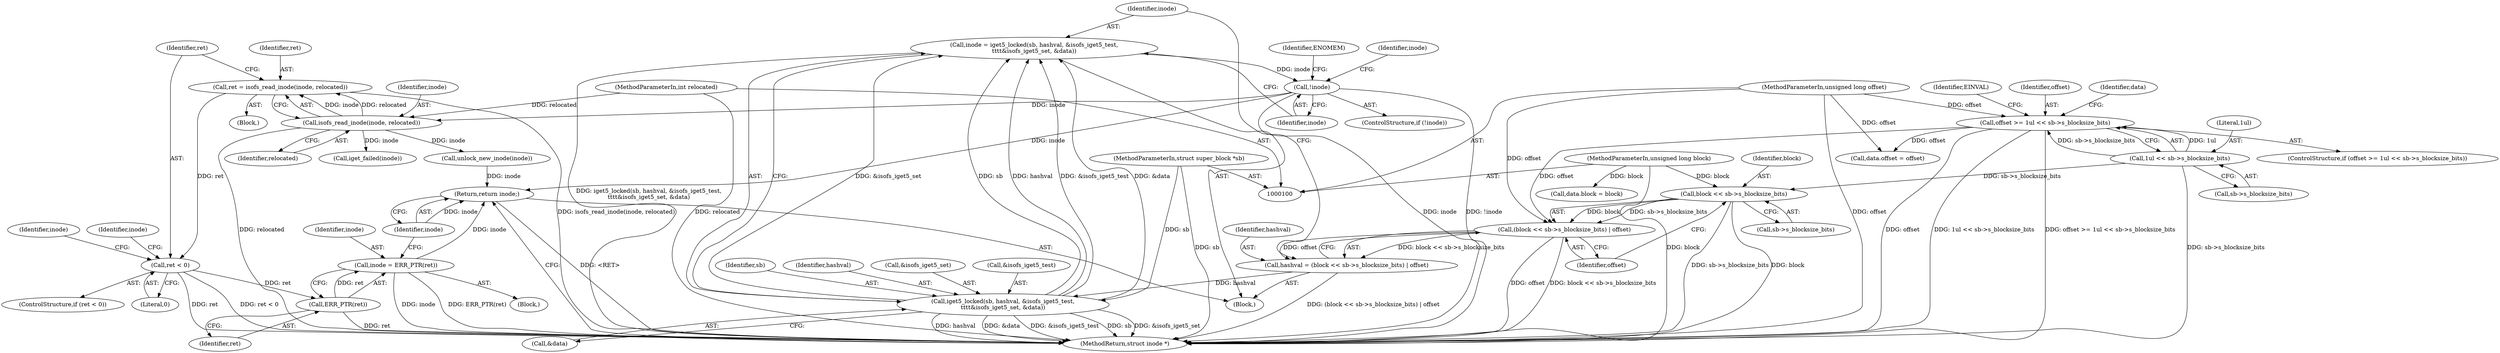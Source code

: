 digraph "0_linux_410dd3cf4c9b36f27ed4542ee18b1af5e68645a4@API" {
"1000166" [label="(Call,ret = isofs_read_inode(inode, relocated))"];
"1000168" [label="(Call,isofs_read_inode(inode, relocated))"];
"1000153" [label="(Call,!inode)"];
"1000141" [label="(Call,inode = iget5_locked(sb, hashval, &isofs_iget5_test,\n\t\t\t\t&isofs_iget5_set, &data))"];
"1000143" [label="(Call,iget5_locked(sb, hashval, &isofs_iget5_test,\n\t\t\t\t&isofs_iget5_set, &data))"];
"1000101" [label="(MethodParameterIn,struct super_block *sb)"];
"1000132" [label="(Call,hashval = (block << sb->s_blocksize_bits) | offset)"];
"1000134" [label="(Call,(block << sb->s_blocksize_bits) | offset)"];
"1000135" [label="(Call,block << sb->s_blocksize_bits)"];
"1000102" [label="(MethodParameterIn,unsigned long block)"];
"1000113" [label="(Call,1ul << sb->s_blocksize_bits)"];
"1000103" [label="(MethodParameterIn,unsigned long offset)"];
"1000111" [label="(Call,offset >= 1ul << sb->s_blocksize_bits)"];
"1000104" [label="(MethodParameterIn,int relocated)"];
"1000172" [label="(Call,ret < 0)"];
"1000180" [label="(Call,ERR_PTR(ret))"];
"1000178" [label="(Call,inode = ERR_PTR(ret))"];
"1000186" [label="(Return,return inode;)"];
"1000170" [label="(Identifier,relocated)"];
"1000165" [label="(Block,)"];
"1000104" [label="(MethodParameterIn,int relocated)"];
"1000153" [label="(Call,!inode)"];
"1000141" [label="(Call,inode = iget5_locked(sb, hashval, &isofs_iget5_test,\n\t\t\t\t&isofs_iget5_set, &data))"];
"1000137" [label="(Call,sb->s_blocksize_bits)"];
"1000180" [label="(Call,ERR_PTR(ret))"];
"1000175" [label="(Block,)"];
"1000173" [label="(Identifier,ret)"];
"1000176" [label="(Call,iget_failed(inode))"];
"1000177" [label="(Identifier,inode)"];
"1000122" [label="(Call,data.block = block)"];
"1000146" [label="(Call,&isofs_iget5_test)"];
"1000127" [label="(Call,data.offset = offset)"];
"1000150" [label="(Call,&data)"];
"1000144" [label="(Identifier,sb)"];
"1000136" [label="(Identifier,block)"];
"1000114" [label="(Literal,1ul)"];
"1000112" [label="(Identifier,offset)"];
"1000145" [label="(Identifier,hashval)"];
"1000179" [label="(Identifier,inode)"];
"1000158" [label="(Identifier,ENOMEM)"];
"1000152" [label="(ControlStructure,if (!inode))"];
"1000154" [label="(Identifier,inode)"];
"1000181" [label="(Identifier,ret)"];
"1000167" [label="(Identifier,ret)"];
"1000188" [label="(MethodReturn,struct inode *)"];
"1000174" [label="(Literal,0)"];
"1000103" [label="(MethodParameterIn,unsigned long offset)"];
"1000110" [label="(ControlStructure,if (offset >= 1ul << sb->s_blocksize_bits))"];
"1000187" [label="(Identifier,inode)"];
"1000124" [label="(Identifier,data)"];
"1000162" [label="(Identifier,inode)"];
"1000148" [label="(Call,&isofs_iget5_set)"];
"1000184" [label="(Call,unlock_new_inode(inode))"];
"1000113" [label="(Call,1ul << sb->s_blocksize_bits)"];
"1000178" [label="(Call,inode = ERR_PTR(ret))"];
"1000142" [label="(Identifier,inode)"];
"1000185" [label="(Identifier,inode)"];
"1000169" [label="(Identifier,inode)"];
"1000140" [label="(Identifier,offset)"];
"1000134" [label="(Call,(block << sb->s_blocksize_bits) | offset)"];
"1000121" [label="(Identifier,EINVAL)"];
"1000115" [label="(Call,sb->s_blocksize_bits)"];
"1000132" [label="(Call,hashval = (block << sb->s_blocksize_bits) | offset)"];
"1000143" [label="(Call,iget5_locked(sb, hashval, &isofs_iget5_test,\n\t\t\t\t&isofs_iget5_set, &data))"];
"1000133" [label="(Identifier,hashval)"];
"1000102" [label="(MethodParameterIn,unsigned long block)"];
"1000171" [label="(ControlStructure,if (ret < 0))"];
"1000186" [label="(Return,return inode;)"];
"1000101" [label="(MethodParameterIn,struct super_block *sb)"];
"1000168" [label="(Call,isofs_read_inode(inode, relocated))"];
"1000111" [label="(Call,offset >= 1ul << sb->s_blocksize_bits)"];
"1000166" [label="(Call,ret = isofs_read_inode(inode, relocated))"];
"1000172" [label="(Call,ret < 0)"];
"1000105" [label="(Block,)"];
"1000135" [label="(Call,block << sb->s_blocksize_bits)"];
"1000166" -> "1000165"  [label="AST: "];
"1000166" -> "1000168"  [label="CFG: "];
"1000167" -> "1000166"  [label="AST: "];
"1000168" -> "1000166"  [label="AST: "];
"1000173" -> "1000166"  [label="CFG: "];
"1000166" -> "1000188"  [label="DDG: isofs_read_inode(inode, relocated)"];
"1000168" -> "1000166"  [label="DDG: inode"];
"1000168" -> "1000166"  [label="DDG: relocated"];
"1000166" -> "1000172"  [label="DDG: ret"];
"1000168" -> "1000170"  [label="CFG: "];
"1000169" -> "1000168"  [label="AST: "];
"1000170" -> "1000168"  [label="AST: "];
"1000168" -> "1000188"  [label="DDG: relocated"];
"1000153" -> "1000168"  [label="DDG: inode"];
"1000104" -> "1000168"  [label="DDG: relocated"];
"1000168" -> "1000176"  [label="DDG: inode"];
"1000168" -> "1000184"  [label="DDG: inode"];
"1000153" -> "1000152"  [label="AST: "];
"1000153" -> "1000154"  [label="CFG: "];
"1000154" -> "1000153"  [label="AST: "];
"1000158" -> "1000153"  [label="CFG: "];
"1000162" -> "1000153"  [label="CFG: "];
"1000153" -> "1000188"  [label="DDG: inode"];
"1000153" -> "1000188"  [label="DDG: !inode"];
"1000141" -> "1000153"  [label="DDG: inode"];
"1000153" -> "1000186"  [label="DDG: inode"];
"1000141" -> "1000105"  [label="AST: "];
"1000141" -> "1000143"  [label="CFG: "];
"1000142" -> "1000141"  [label="AST: "];
"1000143" -> "1000141"  [label="AST: "];
"1000154" -> "1000141"  [label="CFG: "];
"1000141" -> "1000188"  [label="DDG: iget5_locked(sb, hashval, &isofs_iget5_test,\n\t\t\t\t&isofs_iget5_set, &data)"];
"1000143" -> "1000141"  [label="DDG: sb"];
"1000143" -> "1000141"  [label="DDG: hashval"];
"1000143" -> "1000141"  [label="DDG: &data"];
"1000143" -> "1000141"  [label="DDG: &isofs_iget5_test"];
"1000143" -> "1000141"  [label="DDG: &isofs_iget5_set"];
"1000143" -> "1000150"  [label="CFG: "];
"1000144" -> "1000143"  [label="AST: "];
"1000145" -> "1000143"  [label="AST: "];
"1000146" -> "1000143"  [label="AST: "];
"1000148" -> "1000143"  [label="AST: "];
"1000150" -> "1000143"  [label="AST: "];
"1000143" -> "1000188"  [label="DDG: &isofs_iget5_test"];
"1000143" -> "1000188"  [label="DDG: sb"];
"1000143" -> "1000188"  [label="DDG: &isofs_iget5_set"];
"1000143" -> "1000188"  [label="DDG: hashval"];
"1000143" -> "1000188"  [label="DDG: &data"];
"1000101" -> "1000143"  [label="DDG: sb"];
"1000132" -> "1000143"  [label="DDG: hashval"];
"1000101" -> "1000100"  [label="AST: "];
"1000101" -> "1000188"  [label="DDG: sb"];
"1000132" -> "1000105"  [label="AST: "];
"1000132" -> "1000134"  [label="CFG: "];
"1000133" -> "1000132"  [label="AST: "];
"1000134" -> "1000132"  [label="AST: "];
"1000142" -> "1000132"  [label="CFG: "];
"1000132" -> "1000188"  [label="DDG: (block << sb->s_blocksize_bits) | offset"];
"1000134" -> "1000132"  [label="DDG: block << sb->s_blocksize_bits"];
"1000134" -> "1000132"  [label="DDG: offset"];
"1000134" -> "1000140"  [label="CFG: "];
"1000135" -> "1000134"  [label="AST: "];
"1000140" -> "1000134"  [label="AST: "];
"1000134" -> "1000188"  [label="DDG: offset"];
"1000134" -> "1000188"  [label="DDG: block << sb->s_blocksize_bits"];
"1000135" -> "1000134"  [label="DDG: block"];
"1000135" -> "1000134"  [label="DDG: sb->s_blocksize_bits"];
"1000103" -> "1000134"  [label="DDG: offset"];
"1000111" -> "1000134"  [label="DDG: offset"];
"1000135" -> "1000137"  [label="CFG: "];
"1000136" -> "1000135"  [label="AST: "];
"1000137" -> "1000135"  [label="AST: "];
"1000140" -> "1000135"  [label="CFG: "];
"1000135" -> "1000188"  [label="DDG: sb->s_blocksize_bits"];
"1000135" -> "1000188"  [label="DDG: block"];
"1000102" -> "1000135"  [label="DDG: block"];
"1000113" -> "1000135"  [label="DDG: sb->s_blocksize_bits"];
"1000102" -> "1000100"  [label="AST: "];
"1000102" -> "1000188"  [label="DDG: block"];
"1000102" -> "1000122"  [label="DDG: block"];
"1000113" -> "1000111"  [label="AST: "];
"1000113" -> "1000115"  [label="CFG: "];
"1000114" -> "1000113"  [label="AST: "];
"1000115" -> "1000113"  [label="AST: "];
"1000111" -> "1000113"  [label="CFG: "];
"1000113" -> "1000188"  [label="DDG: sb->s_blocksize_bits"];
"1000113" -> "1000111"  [label="DDG: 1ul"];
"1000113" -> "1000111"  [label="DDG: sb->s_blocksize_bits"];
"1000103" -> "1000100"  [label="AST: "];
"1000103" -> "1000188"  [label="DDG: offset"];
"1000103" -> "1000111"  [label="DDG: offset"];
"1000103" -> "1000127"  [label="DDG: offset"];
"1000111" -> "1000110"  [label="AST: "];
"1000112" -> "1000111"  [label="AST: "];
"1000121" -> "1000111"  [label="CFG: "];
"1000124" -> "1000111"  [label="CFG: "];
"1000111" -> "1000188"  [label="DDG: offset"];
"1000111" -> "1000188"  [label="DDG: 1ul << sb->s_blocksize_bits"];
"1000111" -> "1000188"  [label="DDG: offset >= 1ul << sb->s_blocksize_bits"];
"1000111" -> "1000127"  [label="DDG: offset"];
"1000104" -> "1000100"  [label="AST: "];
"1000104" -> "1000188"  [label="DDG: relocated"];
"1000172" -> "1000171"  [label="AST: "];
"1000172" -> "1000174"  [label="CFG: "];
"1000173" -> "1000172"  [label="AST: "];
"1000174" -> "1000172"  [label="AST: "];
"1000177" -> "1000172"  [label="CFG: "];
"1000185" -> "1000172"  [label="CFG: "];
"1000172" -> "1000188"  [label="DDG: ret < 0"];
"1000172" -> "1000188"  [label="DDG: ret"];
"1000172" -> "1000180"  [label="DDG: ret"];
"1000180" -> "1000178"  [label="AST: "];
"1000180" -> "1000181"  [label="CFG: "];
"1000181" -> "1000180"  [label="AST: "];
"1000178" -> "1000180"  [label="CFG: "];
"1000180" -> "1000188"  [label="DDG: ret"];
"1000180" -> "1000178"  [label="DDG: ret"];
"1000178" -> "1000175"  [label="AST: "];
"1000179" -> "1000178"  [label="AST: "];
"1000187" -> "1000178"  [label="CFG: "];
"1000178" -> "1000188"  [label="DDG: inode"];
"1000178" -> "1000188"  [label="DDG: ERR_PTR(ret)"];
"1000178" -> "1000186"  [label="DDG: inode"];
"1000186" -> "1000105"  [label="AST: "];
"1000186" -> "1000187"  [label="CFG: "];
"1000187" -> "1000186"  [label="AST: "];
"1000188" -> "1000186"  [label="CFG: "];
"1000186" -> "1000188"  [label="DDG: <RET>"];
"1000187" -> "1000186"  [label="DDG: inode"];
"1000184" -> "1000186"  [label="DDG: inode"];
}
